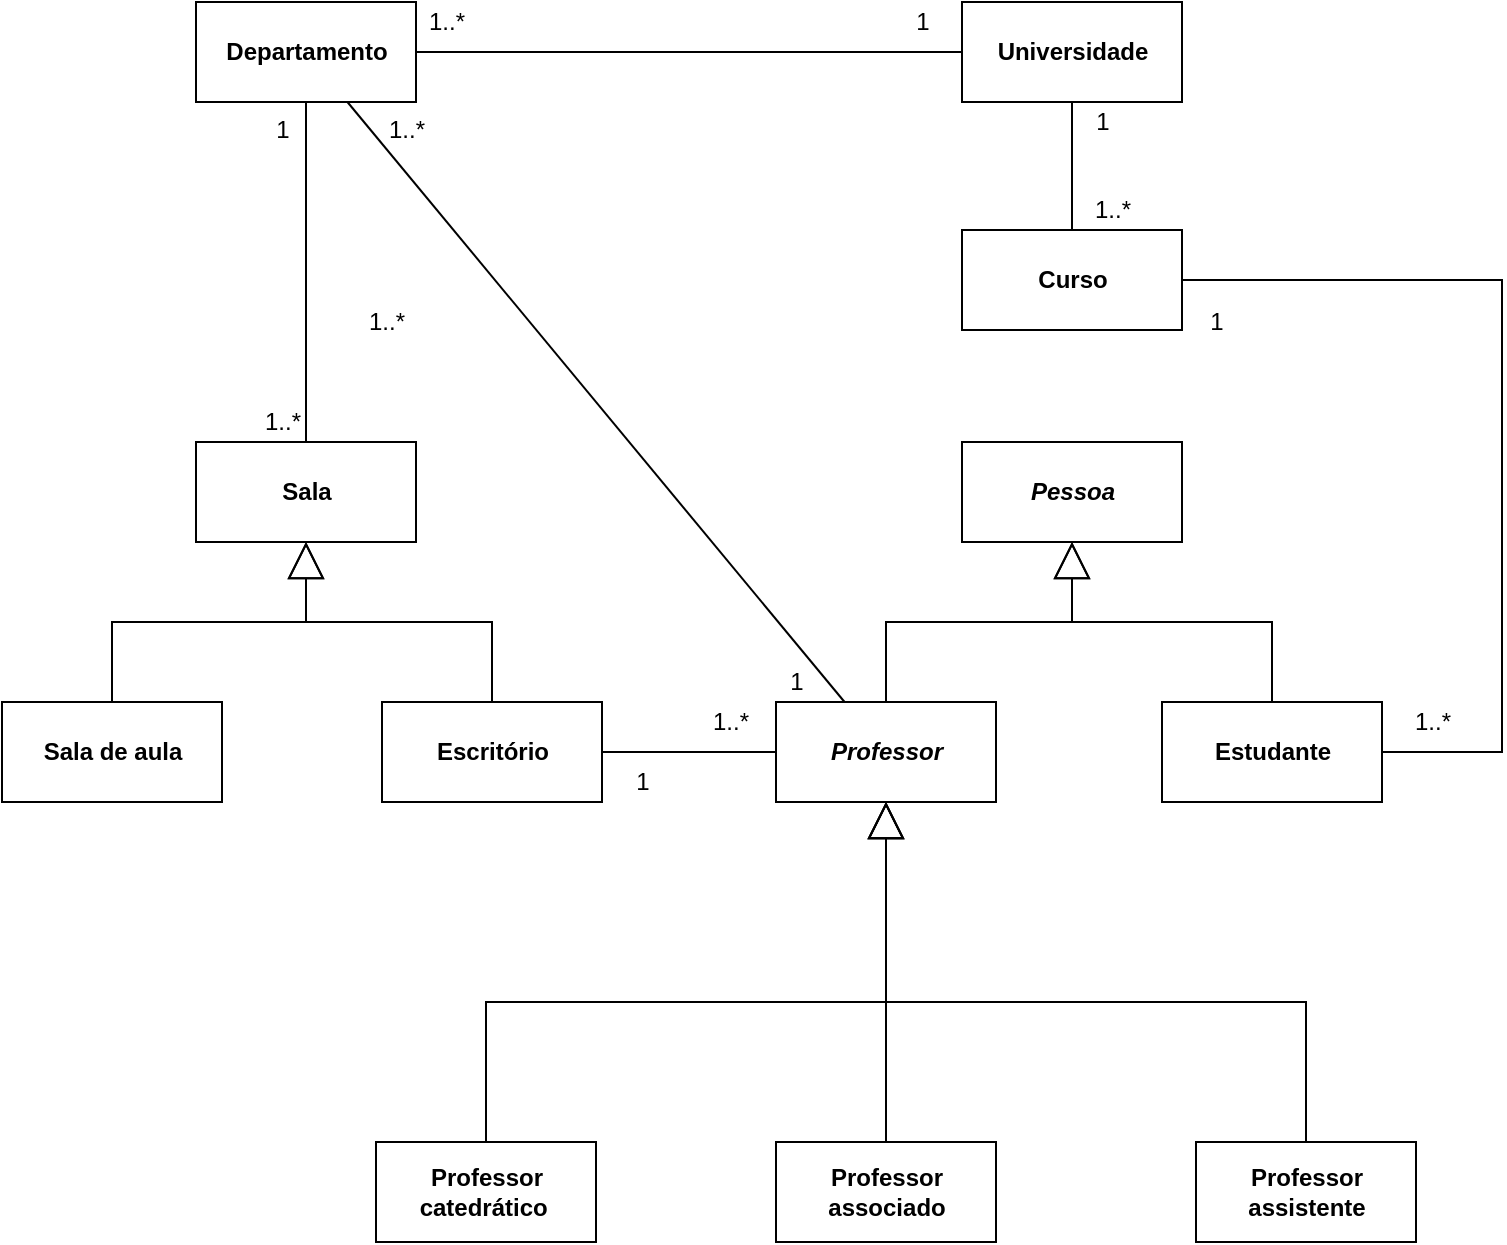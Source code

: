 <mxfile version="16.5.6" type="device"><diagram id="kkP13zccjwBm9uqLRrV7" name="Page-1"><mxGraphModel dx="1662" dy="745" grid="1" gridSize="10" guides="1" tooltips="1" connect="1" arrows="1" fold="1" page="1" pageScale="1" pageWidth="827" pageHeight="1169" math="0" shadow="0"><root><mxCell id="0"/><mxCell id="1" parent="0"/><mxCell id="9CjjeqEOxA-bciYCs93P-72" value="1..*" style="text;html=1;align=center;verticalAlign=middle;resizable=0;points=[];autosize=1;strokeColor=none;fillColor=none;" vertex="1" parent="1"><mxGeometry x="227" y="650" width="30" height="20" as="geometry"/></mxCell><mxCell id="9CjjeqEOxA-bciYCs93P-73" value="&lt;b&gt;Estudante&lt;/b&gt;" style="html=1;" vertex="1" parent="1"><mxGeometry x="630" y="850" width="110" height="50" as="geometry"/></mxCell><mxCell id="9CjjeqEOxA-bciYCs93P-74" value="&lt;b&gt;Curso&lt;/b&gt;" style="html=1;" vertex="1" parent="1"><mxGeometry x="530" y="614" width="110" height="50" as="geometry"/></mxCell><mxCell id="9CjjeqEOxA-bciYCs93P-75" value="&lt;b&gt;Universidade&lt;/b&gt;" style="html=1;" vertex="1" parent="1"><mxGeometry x="530" y="500" width="110" height="50" as="geometry"/></mxCell><mxCell id="9CjjeqEOxA-bciYCs93P-76" value="&lt;b&gt;Departamento&lt;/b&gt;" style="html=1;" vertex="1" parent="1"><mxGeometry x="147" y="500" width="110" height="50" as="geometry"/></mxCell><mxCell id="9CjjeqEOxA-bciYCs93P-77" value="&lt;b&gt;Escritório&lt;/b&gt;" style="html=1;" vertex="1" parent="1"><mxGeometry x="240" y="850" width="110" height="50" as="geometry"/></mxCell><mxCell id="9CjjeqEOxA-bciYCs93P-78" value="&lt;b&gt;Sala de aula&lt;/b&gt;" style="html=1;" vertex="1" parent="1"><mxGeometry x="50" y="850" width="110" height="50" as="geometry"/></mxCell><mxCell id="9CjjeqEOxA-bciYCs93P-79" value="&lt;b&gt;&lt;i&gt;Professor&lt;/i&gt;&lt;/b&gt;" style="html=1;" vertex="1" parent="1"><mxGeometry x="437" y="850" width="110" height="50" as="geometry"/></mxCell><mxCell id="9CjjeqEOxA-bciYCs93P-80" value="&lt;b&gt;Professor &lt;br&gt;catedrático&amp;nbsp;&lt;/b&gt;" style="html=1;" vertex="1" parent="1"><mxGeometry x="237" y="1070" width="110" height="50" as="geometry"/></mxCell><mxCell id="9CjjeqEOxA-bciYCs93P-81" value="&lt;b&gt;Professor&lt;br&gt;associado&lt;br&gt;&lt;/b&gt;" style="html=1;" vertex="1" parent="1"><mxGeometry x="437" y="1070" width="110" height="50" as="geometry"/></mxCell><mxCell id="9CjjeqEOxA-bciYCs93P-82" value="&lt;b&gt;Professor&lt;br&gt;assistente&lt;br&gt;&lt;/b&gt;" style="html=1;" vertex="1" parent="1"><mxGeometry x="647" y="1070" width="110" height="50" as="geometry"/></mxCell><mxCell id="9CjjeqEOxA-bciYCs93P-84" value="" style="endArrow=none;endSize=16;endFill=0;html=1;rounded=0;" edge="1" parent="1" source="9CjjeqEOxA-bciYCs93P-75" target="9CjjeqEOxA-bciYCs93P-74"><mxGeometry width="160" relative="1" as="geometry"><mxPoint x="377" y="435" as="sourcePoint"/><mxPoint x="647" y="435" as="targetPoint"/></mxGeometry></mxCell><mxCell id="9CjjeqEOxA-bciYCs93P-85" value="" style="endArrow=none;endSize=16;endFill=0;html=1;rounded=0;" edge="1" parent="1" source="9CjjeqEOxA-bciYCs93P-76" target="9CjjeqEOxA-bciYCs93P-75"><mxGeometry width="160" relative="1" as="geometry"><mxPoint x="702" y="604" as="sourcePoint"/><mxPoint x="702" y="460" as="targetPoint"/></mxGeometry></mxCell><mxCell id="9CjjeqEOxA-bciYCs93P-88" value="" style="endArrow=none;endSize=16;endFill=0;html=1;rounded=0;startArrow=none;" edge="1" parent="1" source="9CjjeqEOxA-bciYCs93P-79" target="9CjjeqEOxA-bciYCs93P-76"><mxGeometry width="160" relative="1" as="geometry"><mxPoint x="440" y="736.129" as="sourcePoint"/><mxPoint x="312" y="654" as="targetPoint"/></mxGeometry></mxCell><mxCell id="9CjjeqEOxA-bciYCs93P-89" value="" style="endArrow=block;endSize=16;endFill=0;html=1;rounded=0;" edge="1" parent="1" source="9CjjeqEOxA-bciYCs93P-80" target="9CjjeqEOxA-bciYCs93P-79"><mxGeometry width="160" relative="1" as="geometry"><mxPoint x="483.445" y="860" as="sourcePoint"/><mxPoint x="277" y="990" as="targetPoint"/><Array as="points"><mxPoint x="292" y="1000"/><mxPoint x="492" y="1000"/></Array></mxGeometry></mxCell><mxCell id="9CjjeqEOxA-bciYCs93P-90" value="" style="endArrow=block;endSize=16;endFill=0;html=1;rounded=0;" edge="1" parent="1" source="9CjjeqEOxA-bciYCs93P-81" target="9CjjeqEOxA-bciYCs93P-79"><mxGeometry width="160" relative="1" as="geometry"><mxPoint x="324.727" y="1080" as="sourcePoint"/><mxPoint x="479.273" y="910" as="targetPoint"/></mxGeometry></mxCell><mxCell id="9CjjeqEOxA-bciYCs93P-91" value="" style="endArrow=block;endSize=16;endFill=0;html=1;rounded=0;" edge="1" parent="1" source="9CjjeqEOxA-bciYCs93P-82" target="9CjjeqEOxA-bciYCs93P-79"><mxGeometry width="160" relative="1" as="geometry"><mxPoint x="507" y="1045" as="sourcePoint"/><mxPoint x="507" y="875" as="targetPoint"/><Array as="points"><mxPoint x="702" y="1000"/><mxPoint x="492" y="1000"/></Array></mxGeometry></mxCell><mxCell id="9CjjeqEOxA-bciYCs93P-92" value="" style="endArrow=none;endSize=16;endFill=0;html=1;rounded=0;" edge="1" parent="1" source="9CjjeqEOxA-bciYCs93P-79" target="9CjjeqEOxA-bciYCs93P-77"><mxGeometry width="160" relative="1" as="geometry"><mxPoint x="483.445" y="860" as="sourcePoint"/><mxPoint x="330.555" y="654" as="targetPoint"/></mxGeometry></mxCell><mxCell id="9CjjeqEOxA-bciYCs93P-93" value="1" style="text;html=1;align=center;verticalAlign=middle;resizable=0;points=[];autosize=1;strokeColor=none;fillColor=none;" vertex="1" parent="1"><mxGeometry x="360" y="880" width="20" height="20" as="geometry"/></mxCell><mxCell id="9CjjeqEOxA-bciYCs93P-95" value="1" style="text;html=1;align=center;verticalAlign=middle;resizable=0;points=[];autosize=1;strokeColor=none;fillColor=none;" vertex="1" parent="1"><mxGeometry x="590" y="550" width="20" height="20" as="geometry"/></mxCell><mxCell id="9CjjeqEOxA-bciYCs93P-96" value="1" style="text;html=1;align=center;verticalAlign=middle;resizable=0;points=[];autosize=1;strokeColor=none;fillColor=none;" vertex="1" parent="1"><mxGeometry x="180" y="554" width="20" height="20" as="geometry"/></mxCell><mxCell id="9CjjeqEOxA-bciYCs93P-97" value="1" style="text;html=1;align=center;verticalAlign=middle;resizable=0;points=[];autosize=1;strokeColor=none;fillColor=none;" vertex="1" parent="1"><mxGeometry x="500" y="500" width="20" height="20" as="geometry"/></mxCell><mxCell id="9CjjeqEOxA-bciYCs93P-99" value="1..*" style="text;html=1;align=center;verticalAlign=middle;resizable=0;points=[];autosize=1;strokeColor=none;fillColor=none;" vertex="1" parent="1"><mxGeometry x="175" y="700" width="30" height="20" as="geometry"/></mxCell><mxCell id="9CjjeqEOxA-bciYCs93P-101" value="1..*" style="text;html=1;align=center;verticalAlign=middle;resizable=0;points=[];autosize=1;strokeColor=none;fillColor=none;" vertex="1" parent="1"><mxGeometry x="237" y="554" width="30" height="20" as="geometry"/></mxCell><mxCell id="9CjjeqEOxA-bciYCs93P-102" value="1..*" style="text;html=1;align=center;verticalAlign=middle;resizable=0;points=[];autosize=1;strokeColor=none;fillColor=none;" vertex="1" parent="1"><mxGeometry x="590" y="594" width="30" height="20" as="geometry"/></mxCell><mxCell id="9CjjeqEOxA-bciYCs93P-106" value="1..*" style="text;html=1;align=center;verticalAlign=middle;resizable=0;points=[];autosize=1;strokeColor=none;fillColor=none;" vertex="1" parent="1"><mxGeometry x="399" y="850" width="30" height="20" as="geometry"/></mxCell><mxCell id="9CjjeqEOxA-bciYCs93P-108" value="&lt;b&gt;Sala&lt;/b&gt;" style="html=1;" vertex="1" parent="1"><mxGeometry x="147" y="720" width="110" height="50" as="geometry"/></mxCell><mxCell id="9CjjeqEOxA-bciYCs93P-109" value="" style="endArrow=none;endSize=16;endFill=0;html=1;rounded=0;" edge="1" parent="1" source="9CjjeqEOxA-bciYCs93P-76" target="9CjjeqEOxA-bciYCs93P-108"><mxGeometry width="160" relative="1" as="geometry"><mxPoint x="377" y="435" as="sourcePoint"/><mxPoint x="647" y="435" as="targetPoint"/></mxGeometry></mxCell><mxCell id="9CjjeqEOxA-bciYCs93P-114" value="" style="endArrow=block;endSize=16;endFill=0;html=1;rounded=0;" edge="1" parent="1" source="9CjjeqEOxA-bciYCs93P-77" target="9CjjeqEOxA-bciYCs93P-108"><mxGeometry width="160" relative="1" as="geometry"><mxPoint x="712" y="1080" as="sourcePoint"/><mxPoint x="502" y="910" as="targetPoint"/><Array as="points"><mxPoint x="295" y="810"/><mxPoint x="202" y="810"/></Array></mxGeometry></mxCell><mxCell id="9CjjeqEOxA-bciYCs93P-115" value="" style="endArrow=block;endSize=16;endFill=0;html=1;rounded=0;" edge="1" parent="1" source="9CjjeqEOxA-bciYCs93P-78" target="9CjjeqEOxA-bciYCs93P-108"><mxGeometry width="160" relative="1" as="geometry"><mxPoint x="90" y="800" as="sourcePoint"/><mxPoint x="-20" y="720" as="targetPoint"/><Array as="points"><mxPoint x="105" y="810"/><mxPoint x="202" y="810"/></Array></mxGeometry></mxCell><mxCell id="9CjjeqEOxA-bciYCs93P-116" value="&lt;b&gt;&lt;i&gt;Pessoa&lt;/i&gt;&lt;/b&gt;" style="html=1;" vertex="1" parent="1"><mxGeometry x="530" y="720" width="110" height="50" as="geometry"/></mxCell><mxCell id="9CjjeqEOxA-bciYCs93P-117" value="" style="endArrow=block;endSize=16;endFill=0;html=1;rounded=0;" edge="1" parent="1" source="9CjjeqEOxA-bciYCs93P-73" target="9CjjeqEOxA-bciYCs93P-116"><mxGeometry width="160" relative="1" as="geometry"><mxPoint x="690" y="850" as="sourcePoint"/><mxPoint x="580" y="770" as="targetPoint"/><Array as="points"><mxPoint x="685" y="810"/><mxPoint x="585" y="810"/></Array></mxGeometry></mxCell><mxCell id="9CjjeqEOxA-bciYCs93P-118" value="" style="endArrow=block;endSize=16;endFill=0;html=1;rounded=0;" edge="1" parent="1" source="9CjjeqEOxA-bciYCs93P-79" target="9CjjeqEOxA-bciYCs93P-116"><mxGeometry width="160" relative="1" as="geometry"><mxPoint x="695" y="860" as="sourcePoint"/><mxPoint x="595" y="780" as="targetPoint"/><Array as="points"><mxPoint x="492" y="810"/><mxPoint x="585" y="810"/></Array></mxGeometry></mxCell><mxCell id="9CjjeqEOxA-bciYCs93P-126" value="1..*" style="text;html=1;align=center;verticalAlign=middle;resizable=0;points=[];autosize=1;strokeColor=none;fillColor=none;" vertex="1" parent="1"><mxGeometry x="257" y="500" width="30" height="20" as="geometry"/></mxCell><mxCell id="9CjjeqEOxA-bciYCs93P-128" value="1" style="text;html=1;align=center;verticalAlign=middle;resizable=0;points=[];autosize=1;strokeColor=none;fillColor=none;" vertex="1" parent="1"><mxGeometry x="437" y="830" width="20" height="20" as="geometry"/></mxCell><mxCell id="9CjjeqEOxA-bciYCs93P-130" value="" style="endArrow=none;html=1;rounded=0;exitX=1;exitY=0.5;exitDx=0;exitDy=0;" edge="1" parent="1" source="9CjjeqEOxA-bciYCs93P-73" target="9CjjeqEOxA-bciYCs93P-74"><mxGeometry width="50" height="50" relative="1" as="geometry"><mxPoint x="390" y="770" as="sourcePoint"/><mxPoint x="440" y="720" as="targetPoint"/><Array as="points"><mxPoint x="800" y="875"/><mxPoint x="800" y="639"/></Array></mxGeometry></mxCell><mxCell id="9CjjeqEOxA-bciYCs93P-131" value="1..*" style="text;html=1;align=center;verticalAlign=middle;resizable=0;points=[];autosize=1;strokeColor=none;fillColor=none;" vertex="1" parent="1"><mxGeometry x="750" y="850" width="30" height="20" as="geometry"/></mxCell><mxCell id="9CjjeqEOxA-bciYCs93P-132" value="1" style="text;html=1;align=center;verticalAlign=middle;resizable=0;points=[];autosize=1;strokeColor=none;fillColor=none;" vertex="1" parent="1"><mxGeometry x="647" y="650" width="20" height="20" as="geometry"/></mxCell></root></mxGraphModel></diagram></mxfile>